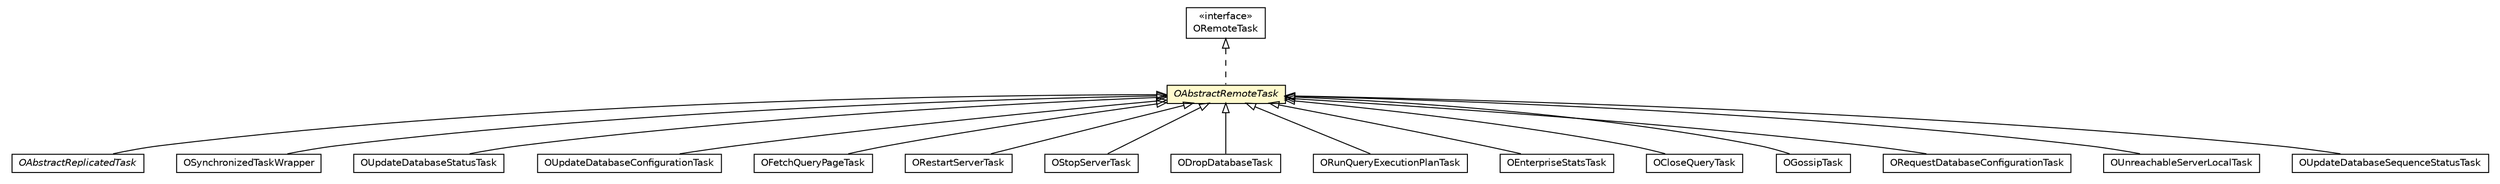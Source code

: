 #!/usr/local/bin/dot
#
# Class diagram 
# Generated by UMLGraph version R5_6-24-gf6e263 (http://www.umlgraph.org/)
#

digraph G {
	edge [fontname="Helvetica",fontsize=10,labelfontname="Helvetica",labelfontsize=10];
	node [fontname="Helvetica",fontsize=10,shape=plaintext];
	nodesep=0.25;
	ranksep=0.5;
	// com.orientechnologies.orient.server.distributed.task.ORemoteTask
	c1445827 [label=<<table title="com.orientechnologies.orient.server.distributed.task.ORemoteTask" border="0" cellborder="1" cellspacing="0" cellpadding="2" port="p" href="./ORemoteTask.html">
		<tr><td><table border="0" cellspacing="0" cellpadding="1">
<tr><td align="center" balign="center"> &#171;interface&#187; </td></tr>
<tr><td align="center" balign="center"> ORemoteTask </td></tr>
		</table></td></tr>
		</table>>, URL="./ORemoteTask.html", fontname="Helvetica", fontcolor="black", fontsize=10.0];
	// com.orientechnologies.orient.server.distributed.task.OAbstractRemoteTask
	c1445830 [label=<<table title="com.orientechnologies.orient.server.distributed.task.OAbstractRemoteTask" border="0" cellborder="1" cellspacing="0" cellpadding="2" port="p" bgcolor="lemonChiffon" href="./OAbstractRemoteTask.html">
		<tr><td><table border="0" cellspacing="0" cellpadding="1">
<tr><td align="center" balign="center"><font face="Helvetica-Oblique"> OAbstractRemoteTask </font></td></tr>
		</table></td></tr>
		</table>>, URL="./OAbstractRemoteTask.html", fontname="Helvetica", fontcolor="black", fontsize=10.0];
	// com.orientechnologies.orient.server.distributed.task.OAbstractReplicatedTask
	c1445834 [label=<<table title="com.orientechnologies.orient.server.distributed.task.OAbstractReplicatedTask" border="0" cellborder="1" cellspacing="0" cellpadding="2" port="p" href="./OAbstractReplicatedTask.html">
		<tr><td><table border="0" cellspacing="0" cellpadding="1">
<tr><td align="center" balign="center"><font face="Helvetica-Oblique"> OAbstractReplicatedTask </font></td></tr>
		</table></td></tr>
		</table>>, URL="./OAbstractReplicatedTask.html", fontname="Helvetica", fontcolor="black", fontsize=10.0];
	// com.orientechnologies.orient.server.distributed.impl.OSynchronizedTaskWrapper
	c1446085 [label=<<table title="com.orientechnologies.orient.server.distributed.impl.OSynchronizedTaskWrapper" border="0" cellborder="1" cellspacing="0" cellpadding="2" port="p" href="../impl/OSynchronizedTaskWrapper.html">
		<tr><td><table border="0" cellspacing="0" cellpadding="1">
<tr><td align="center" balign="center"> OSynchronizedTaskWrapper </td></tr>
		</table></td></tr>
		</table>>, URL="../impl/OSynchronizedTaskWrapper.html", fontname="Helvetica", fontcolor="black", fontsize=10.0];
	// com.orientechnologies.orient.server.distributed.impl.task.OUpdateDatabaseStatusTask
	c1446124 [label=<<table title="com.orientechnologies.orient.server.distributed.impl.task.OUpdateDatabaseStatusTask" border="0" cellborder="1" cellspacing="0" cellpadding="2" port="p" href="../impl/task/OUpdateDatabaseStatusTask.html">
		<tr><td><table border="0" cellspacing="0" cellpadding="1">
<tr><td align="center" balign="center"> OUpdateDatabaseStatusTask </td></tr>
		</table></td></tr>
		</table>>, URL="../impl/task/OUpdateDatabaseStatusTask.html", fontname="Helvetica", fontcolor="black", fontsize=10.0];
	// com.orientechnologies.orient.server.distributed.impl.task.OUpdateDatabaseConfigurationTask
	c1446127 [label=<<table title="com.orientechnologies.orient.server.distributed.impl.task.OUpdateDatabaseConfigurationTask" border="0" cellborder="1" cellspacing="0" cellpadding="2" port="p" href="../impl/task/OUpdateDatabaseConfigurationTask.html">
		<tr><td><table border="0" cellspacing="0" cellpadding="1">
<tr><td align="center" balign="center"> OUpdateDatabaseConfigurationTask </td></tr>
		</table></td></tr>
		</table>>, URL="../impl/task/OUpdateDatabaseConfigurationTask.html", fontname="Helvetica", fontcolor="black", fontsize=10.0];
	// com.orientechnologies.orient.server.distributed.impl.task.OFetchQueryPageTask
	c1446131 [label=<<table title="com.orientechnologies.orient.server.distributed.impl.task.OFetchQueryPageTask" border="0" cellborder="1" cellspacing="0" cellpadding="2" port="p" href="../impl/task/OFetchQueryPageTask.html">
		<tr><td><table border="0" cellspacing="0" cellpadding="1">
<tr><td align="center" balign="center"> OFetchQueryPageTask </td></tr>
		</table></td></tr>
		</table>>, URL="../impl/task/OFetchQueryPageTask.html", fontname="Helvetica", fontcolor="black", fontsize=10.0];
	// com.orientechnologies.orient.server.distributed.impl.task.ORestartServerTask
	c1446132 [label=<<table title="com.orientechnologies.orient.server.distributed.impl.task.ORestartServerTask" border="0" cellborder="1" cellspacing="0" cellpadding="2" port="p" href="../impl/task/ORestartServerTask.html">
		<tr><td><table border="0" cellspacing="0" cellpadding="1">
<tr><td align="center" balign="center"> ORestartServerTask </td></tr>
		</table></td></tr>
		</table>>, URL="../impl/task/ORestartServerTask.html", fontname="Helvetica", fontcolor="black", fontsize=10.0];
	// com.orientechnologies.orient.server.distributed.impl.task.OStopServerTask
	c1446133 [label=<<table title="com.orientechnologies.orient.server.distributed.impl.task.OStopServerTask" border="0" cellborder="1" cellspacing="0" cellpadding="2" port="p" href="../impl/task/OStopServerTask.html">
		<tr><td><table border="0" cellspacing="0" cellpadding="1">
<tr><td align="center" balign="center"> OStopServerTask </td></tr>
		</table></td></tr>
		</table>>, URL="../impl/task/OStopServerTask.html", fontname="Helvetica", fontcolor="black", fontsize=10.0];
	// com.orientechnologies.orient.server.distributed.impl.task.ODropDatabaseTask
	c1446134 [label=<<table title="com.orientechnologies.orient.server.distributed.impl.task.ODropDatabaseTask" border="0" cellborder="1" cellspacing="0" cellpadding="2" port="p" href="../impl/task/ODropDatabaseTask.html">
		<tr><td><table border="0" cellspacing="0" cellpadding="1">
<tr><td align="center" balign="center"> ODropDatabaseTask </td></tr>
		</table></td></tr>
		</table>>, URL="../impl/task/ODropDatabaseTask.html", fontname="Helvetica", fontcolor="black", fontsize=10.0];
	// com.orientechnologies.orient.server.distributed.impl.task.ORunQueryExecutionPlanTask
	c1446136 [label=<<table title="com.orientechnologies.orient.server.distributed.impl.task.ORunQueryExecutionPlanTask" border="0" cellborder="1" cellspacing="0" cellpadding="2" port="p" href="../impl/task/ORunQueryExecutionPlanTask.html">
		<tr><td><table border="0" cellspacing="0" cellpadding="1">
<tr><td align="center" balign="center"> ORunQueryExecutionPlanTask </td></tr>
		</table></td></tr>
		</table>>, URL="../impl/task/ORunQueryExecutionPlanTask.html", fontname="Helvetica", fontcolor="black", fontsize=10.0];
	// com.orientechnologies.orient.server.distributed.impl.task.OEnterpriseStatsTask
	c1446137 [label=<<table title="com.orientechnologies.orient.server.distributed.impl.task.OEnterpriseStatsTask" border="0" cellborder="1" cellspacing="0" cellpadding="2" port="p" href="../impl/task/OEnterpriseStatsTask.html">
		<tr><td><table border="0" cellspacing="0" cellpadding="1">
<tr><td align="center" balign="center"> OEnterpriseStatsTask </td></tr>
		</table></td></tr>
		</table>>, URL="../impl/task/OEnterpriseStatsTask.html", fontname="Helvetica", fontcolor="black", fontsize=10.0];
	// com.orientechnologies.orient.server.distributed.impl.task.OCloseQueryTask
	c1446138 [label=<<table title="com.orientechnologies.orient.server.distributed.impl.task.OCloseQueryTask" border="0" cellborder="1" cellspacing="0" cellpadding="2" port="p" href="../impl/task/OCloseQueryTask.html">
		<tr><td><table border="0" cellspacing="0" cellpadding="1">
<tr><td align="center" balign="center"> OCloseQueryTask </td></tr>
		</table></td></tr>
		</table>>, URL="../impl/task/OCloseQueryTask.html", fontname="Helvetica", fontcolor="black", fontsize=10.0];
	// com.orientechnologies.orient.server.distributed.impl.task.OGossipTask
	c1446144 [label=<<table title="com.orientechnologies.orient.server.distributed.impl.task.OGossipTask" border="0" cellborder="1" cellspacing="0" cellpadding="2" port="p" href="../impl/task/OGossipTask.html">
		<tr><td><table border="0" cellspacing="0" cellpadding="1">
<tr><td align="center" balign="center"> OGossipTask </td></tr>
		</table></td></tr>
		</table>>, URL="../impl/task/OGossipTask.html", fontname="Helvetica", fontcolor="black", fontsize=10.0];
	// com.orientechnologies.orient.server.distributed.impl.task.ORequestDatabaseConfigurationTask
	c1446146 [label=<<table title="com.orientechnologies.orient.server.distributed.impl.task.ORequestDatabaseConfigurationTask" border="0" cellborder="1" cellspacing="0" cellpadding="2" port="p" href="../impl/task/ORequestDatabaseConfigurationTask.html">
		<tr><td><table border="0" cellspacing="0" cellpadding="1">
<tr><td align="center" balign="center"> ORequestDatabaseConfigurationTask </td></tr>
		</table></td></tr>
		</table>>, URL="../impl/task/ORequestDatabaseConfigurationTask.html", fontname="Helvetica", fontcolor="black", fontsize=10.0];
	// com.orientechnologies.orient.server.distributed.impl.task.OUnreachableServerLocalTask
	c1446150 [label=<<table title="com.orientechnologies.orient.server.distributed.impl.task.OUnreachableServerLocalTask" border="0" cellborder="1" cellspacing="0" cellpadding="2" port="p" href="../impl/task/OUnreachableServerLocalTask.html">
		<tr><td><table border="0" cellspacing="0" cellpadding="1">
<tr><td align="center" balign="center"> OUnreachableServerLocalTask </td></tr>
		</table></td></tr>
		</table>>, URL="../impl/task/OUnreachableServerLocalTask.html", fontname="Helvetica", fontcolor="black", fontsize=10.0];
	// com.orientechnologies.orient.server.distributed.impl.task.OUpdateDatabaseSequenceStatusTask
	c1446151 [label=<<table title="com.orientechnologies.orient.server.distributed.impl.task.OUpdateDatabaseSequenceStatusTask" border="0" cellborder="1" cellspacing="0" cellpadding="2" port="p" href="../impl/task/OUpdateDatabaseSequenceStatusTask.html">
		<tr><td><table border="0" cellspacing="0" cellpadding="1">
<tr><td align="center" balign="center"> OUpdateDatabaseSequenceStatusTask </td></tr>
		</table></td></tr>
		</table>>, URL="../impl/task/OUpdateDatabaseSequenceStatusTask.html", fontname="Helvetica", fontcolor="black", fontsize=10.0];
	//com.orientechnologies.orient.server.distributed.task.OAbstractRemoteTask implements com.orientechnologies.orient.server.distributed.task.ORemoteTask
	c1445827:p -> c1445830:p [dir=back,arrowtail=empty,style=dashed];
	//com.orientechnologies.orient.server.distributed.task.OAbstractReplicatedTask extends com.orientechnologies.orient.server.distributed.task.OAbstractRemoteTask
	c1445830:p -> c1445834:p [dir=back,arrowtail=empty];
	//com.orientechnologies.orient.server.distributed.impl.OSynchronizedTaskWrapper extends com.orientechnologies.orient.server.distributed.task.OAbstractRemoteTask
	c1445830:p -> c1446085:p [dir=back,arrowtail=empty];
	//com.orientechnologies.orient.server.distributed.impl.task.OUpdateDatabaseStatusTask extends com.orientechnologies.orient.server.distributed.task.OAbstractRemoteTask
	c1445830:p -> c1446124:p [dir=back,arrowtail=empty];
	//com.orientechnologies.orient.server.distributed.impl.task.OUpdateDatabaseConfigurationTask extends com.orientechnologies.orient.server.distributed.task.OAbstractRemoteTask
	c1445830:p -> c1446127:p [dir=back,arrowtail=empty];
	//com.orientechnologies.orient.server.distributed.impl.task.OFetchQueryPageTask extends com.orientechnologies.orient.server.distributed.task.OAbstractRemoteTask
	c1445830:p -> c1446131:p [dir=back,arrowtail=empty];
	//com.orientechnologies.orient.server.distributed.impl.task.ORestartServerTask extends com.orientechnologies.orient.server.distributed.task.OAbstractRemoteTask
	c1445830:p -> c1446132:p [dir=back,arrowtail=empty];
	//com.orientechnologies.orient.server.distributed.impl.task.OStopServerTask extends com.orientechnologies.orient.server.distributed.task.OAbstractRemoteTask
	c1445830:p -> c1446133:p [dir=back,arrowtail=empty];
	//com.orientechnologies.orient.server.distributed.impl.task.ODropDatabaseTask extends com.orientechnologies.orient.server.distributed.task.OAbstractRemoteTask
	c1445830:p -> c1446134:p [dir=back,arrowtail=empty];
	//com.orientechnologies.orient.server.distributed.impl.task.ORunQueryExecutionPlanTask extends com.orientechnologies.orient.server.distributed.task.OAbstractRemoteTask
	c1445830:p -> c1446136:p [dir=back,arrowtail=empty];
	//com.orientechnologies.orient.server.distributed.impl.task.OEnterpriseStatsTask extends com.orientechnologies.orient.server.distributed.task.OAbstractRemoteTask
	c1445830:p -> c1446137:p [dir=back,arrowtail=empty];
	//com.orientechnologies.orient.server.distributed.impl.task.OCloseQueryTask extends com.orientechnologies.orient.server.distributed.task.OAbstractRemoteTask
	c1445830:p -> c1446138:p [dir=back,arrowtail=empty];
	//com.orientechnologies.orient.server.distributed.impl.task.OGossipTask extends com.orientechnologies.orient.server.distributed.task.OAbstractRemoteTask
	c1445830:p -> c1446144:p [dir=back,arrowtail=empty];
	//com.orientechnologies.orient.server.distributed.impl.task.ORequestDatabaseConfigurationTask extends com.orientechnologies.orient.server.distributed.task.OAbstractRemoteTask
	c1445830:p -> c1446146:p [dir=back,arrowtail=empty];
	//com.orientechnologies.orient.server.distributed.impl.task.OUnreachableServerLocalTask extends com.orientechnologies.orient.server.distributed.task.OAbstractRemoteTask
	c1445830:p -> c1446150:p [dir=back,arrowtail=empty];
	//com.orientechnologies.orient.server.distributed.impl.task.OUpdateDatabaseSequenceStatusTask extends com.orientechnologies.orient.server.distributed.task.OAbstractRemoteTask
	c1445830:p -> c1446151:p [dir=back,arrowtail=empty];
}

